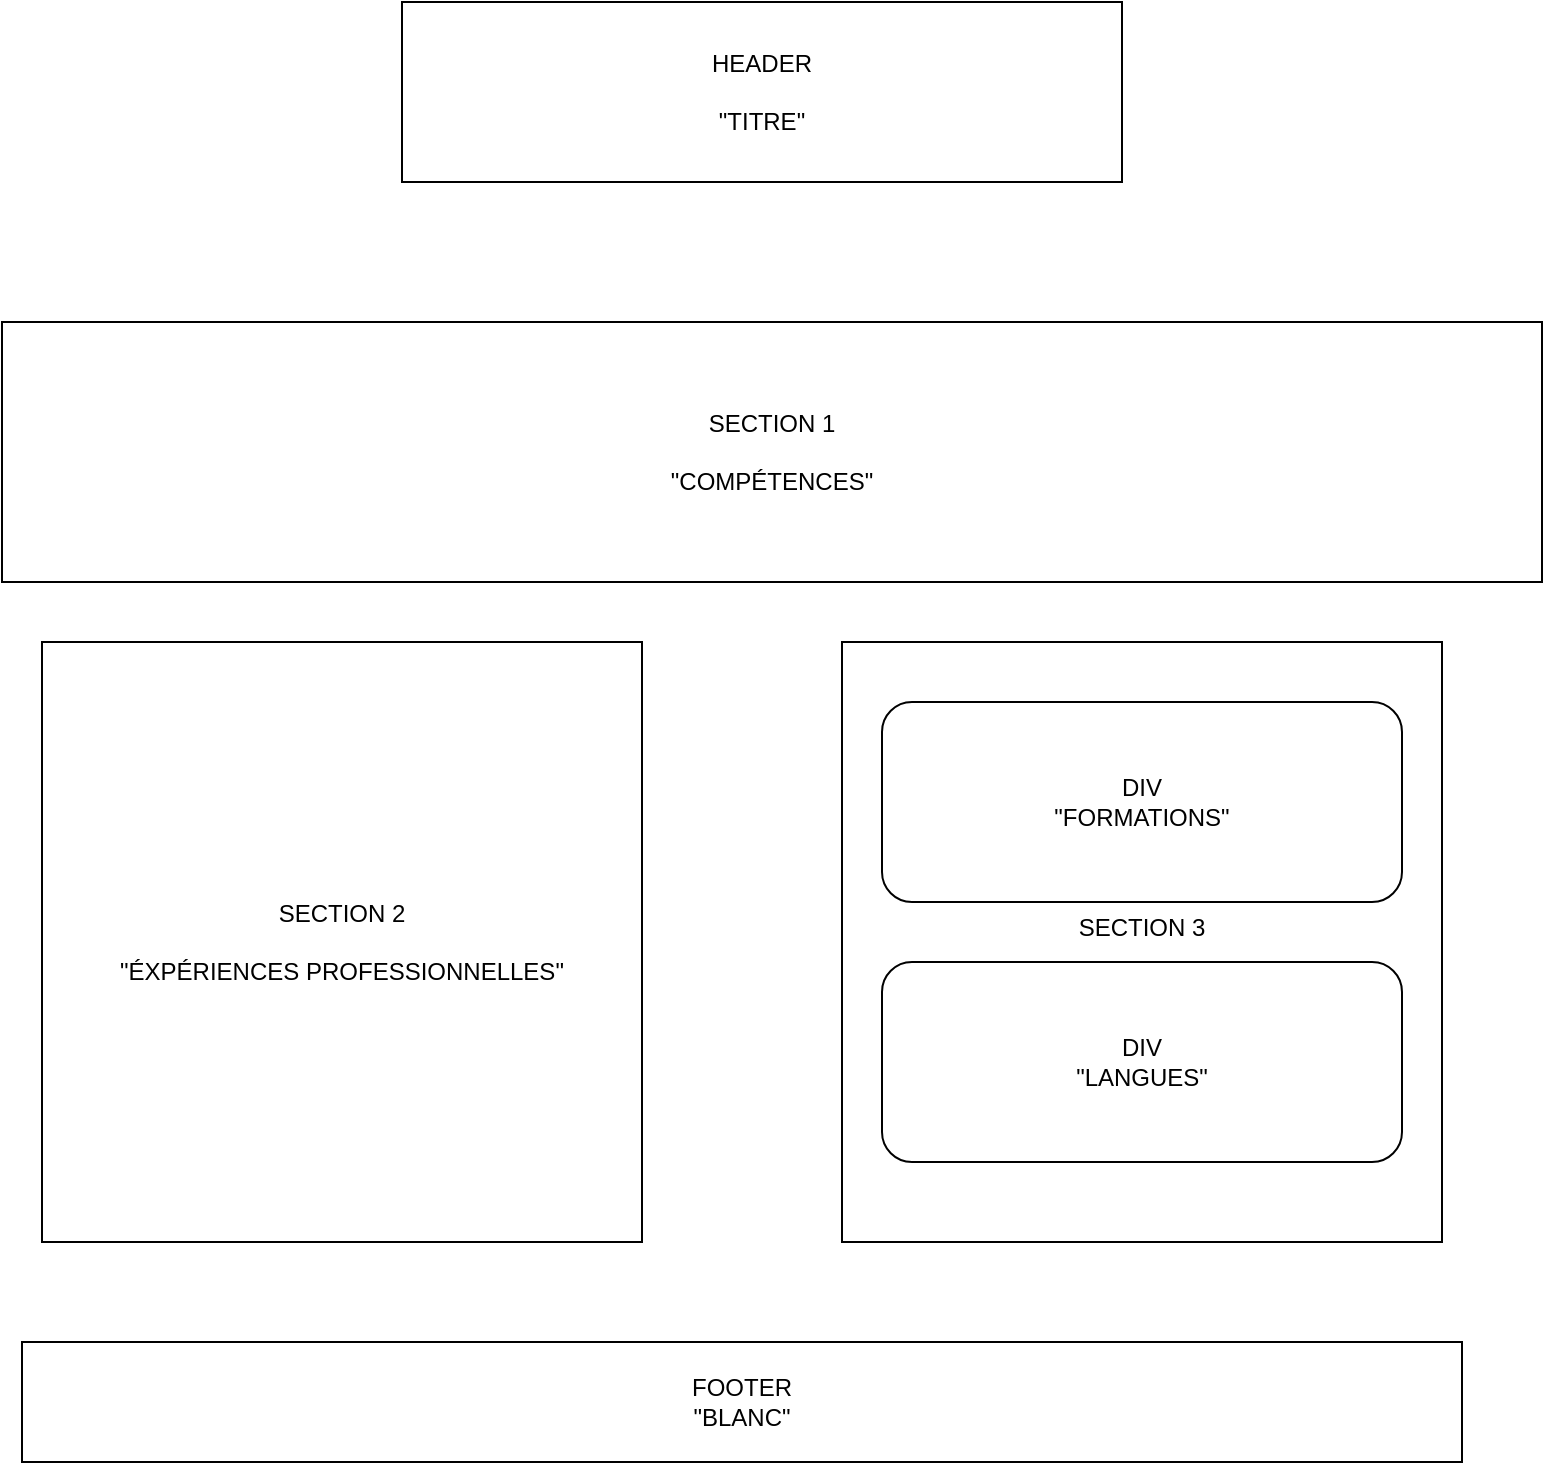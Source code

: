 <mxfile version="16.5.1" type="device"><diagram id="oxQji5Fyqw6nRTmkHcIP" name="Page-1"><mxGraphModel dx="1697" dy="4073" grid="1" gridSize="10" guides="1" tooltips="1" connect="1" arrows="1" fold="1" page="1" pageScale="1" pageWidth="827" pageHeight="1169" math="0" shadow="0"><root><mxCell id="0"/><mxCell id="1" parent="0"/><mxCell id="zBb_Smrn3jCscOPRVxhK-2" value="HEADER&lt;br&gt;&lt;br&gt;&quot;TITRE&quot;" style="rounded=0;whiteSpace=wrap;html=1;" parent="1" vertex="1"><mxGeometry x="-120" y="-2770" width="360" height="90" as="geometry"/></mxCell><mxCell id="zBb_Smrn3jCscOPRVxhK-3" value="SECTION 1&lt;br&gt;&lt;br&gt;&quot;COMPÉTENCES&quot;" style="rounded=0;whiteSpace=wrap;html=1;" parent="1" vertex="1"><mxGeometry x="-320" y="-2610" width="770" height="130" as="geometry"/></mxCell><mxCell id="zBb_Smrn3jCscOPRVxhK-4" value="SECTION 2&lt;br&gt;&lt;br&gt;&quot;ÉXPÉRIENCES PROFESSIONNELLES&quot;" style="whiteSpace=wrap;html=1;aspect=fixed;" parent="1" vertex="1"><mxGeometry x="-300" y="-2450" width="300" height="300" as="geometry"/></mxCell><mxCell id="zBb_Smrn3jCscOPRVxhK-5" value="SECTION 3&lt;br&gt;&lt;br&gt;" style="whiteSpace=wrap;html=1;aspect=fixed;" parent="1" vertex="1"><mxGeometry x="100" y="-2450" width="300" height="300" as="geometry"/></mxCell><mxCell id="zBb_Smrn3jCscOPRVxhK-9" value="DIV&lt;br&gt;&quot;FORMATIONS&quot;" style="rounded=1;whiteSpace=wrap;html=1;" parent="1" vertex="1"><mxGeometry x="120" y="-2420" width="260" height="100" as="geometry"/></mxCell><mxCell id="zBb_Smrn3jCscOPRVxhK-13" value="DIV&lt;br&gt;&quot;LANGUES&quot;" style="rounded=1;whiteSpace=wrap;html=1;" parent="1" vertex="1"><mxGeometry x="120" y="-2290" width="260" height="100" as="geometry"/></mxCell><mxCell id="zBb_Smrn3jCscOPRVxhK-14" value="FOOTER&lt;br&gt;&quot;BLANC&quot;" style="rounded=0;whiteSpace=wrap;html=1;" parent="1" vertex="1"><mxGeometry x="-310" y="-2100" width="720" height="60" as="geometry"/></mxCell></root></mxGraphModel></diagram></mxfile>